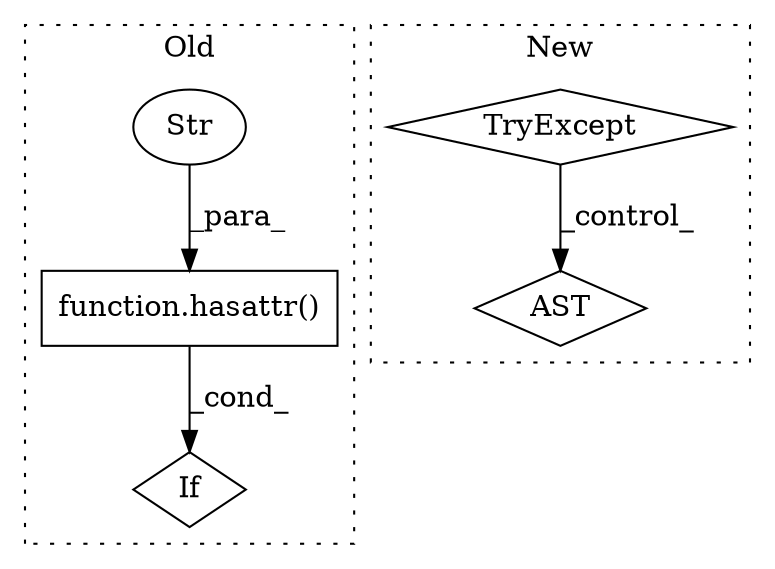 digraph G {
subgraph cluster0 {
1 [label="function.hasattr()" a="75" s="5933,5973" l="8,1" shape="box"];
4 [label="Str" a="66" s="5959" l="14" shape="ellipse"];
5 [label="If" a="96" s="5929" l="3" shape="diamond"];
label = "Old";
style="dotted";
}
subgraph cluster1 {
2 [label="TryExcept" a="71" s="5258" l="17" shape="diamond"];
3 [label="AST" a="2" s="5396,0" l="7,0" shape="diamond"];
label = "New";
style="dotted";
}
1 -> 5 [label="_cond_"];
2 -> 3 [label="_control_"];
4 -> 1 [label="_para_"];
}
